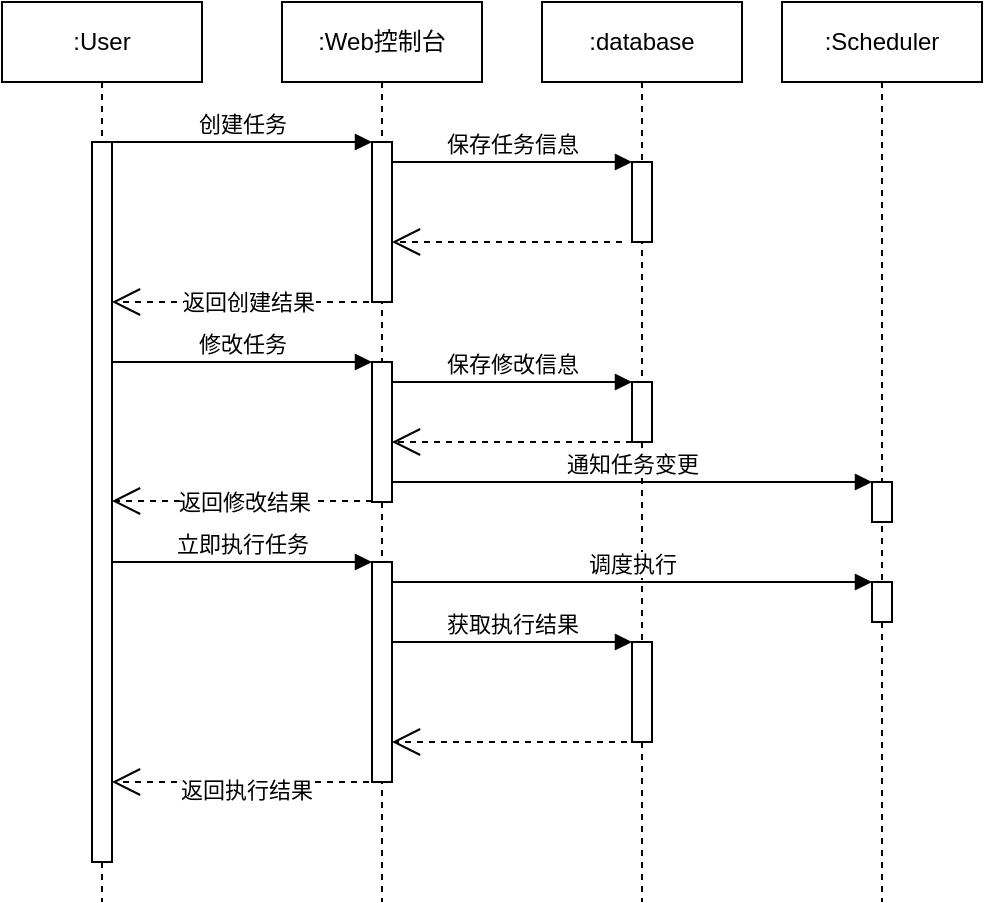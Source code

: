 <mxfile version="24.7.6" pages="5">
  <diagram name="Page-1" id="0783ab3e-0a74-02c8-0abd-f7b4e66b4bec">
    <mxGraphModel dx="1234" dy="615" grid="1" gridSize="10" guides="1" tooltips="1" connect="1" arrows="1" fold="1" page="1" pageScale="1" pageWidth="850" pageHeight="1100" background="none" math="0" shadow="0">
      <root>
        <mxCell id="0" />
        <mxCell id="1" parent="0" />
        <mxCell id="mKgyHcUlLRq5MaRAumDW-1" value=":User" style="shape=umlLifeline;perimeter=lifelinePerimeter;whiteSpace=wrap;html=1;container=1;dropTarget=0;collapsible=0;recursiveResize=0;outlineConnect=0;portConstraint=eastwest;newEdgeStyle={&quot;curved&quot;:0,&quot;rounded&quot;:0};" vertex="1" parent="1">
          <mxGeometry x="220" y="20" width="100" height="450" as="geometry" />
        </mxCell>
        <mxCell id="mKgyHcUlLRq5MaRAumDW-5" value="" style="html=1;points=[[0,0,0,0,5],[0,1,0,0,-5],[1,0,0,0,5],[1,1,0,0,-5]];perimeter=orthogonalPerimeter;outlineConnect=0;targetShapes=umlLifeline;portConstraint=eastwest;newEdgeStyle={&quot;curved&quot;:0,&quot;rounded&quot;:0};" vertex="1" parent="mKgyHcUlLRq5MaRAumDW-1">
          <mxGeometry x="45" y="70" width="10" height="360" as="geometry" />
        </mxCell>
        <mxCell id="mKgyHcUlLRq5MaRAumDW-2" value=":Web控制台" style="shape=umlLifeline;perimeter=lifelinePerimeter;whiteSpace=wrap;html=1;container=1;dropTarget=0;collapsible=0;recursiveResize=0;outlineConnect=0;portConstraint=eastwest;newEdgeStyle={&quot;curved&quot;:0,&quot;rounded&quot;:0};" vertex="1" parent="1">
          <mxGeometry x="360" y="20" width="100" height="450" as="geometry" />
        </mxCell>
        <mxCell id="mKgyHcUlLRq5MaRAumDW-6" value="" style="html=1;points=[[0,0,0,0,5],[0,1,0,0,-5],[1,0,0,0,5],[1,1,0,0,-5]];perimeter=orthogonalPerimeter;outlineConnect=0;targetShapes=umlLifeline;portConstraint=eastwest;newEdgeStyle={&quot;curved&quot;:0,&quot;rounded&quot;:0};" vertex="1" parent="mKgyHcUlLRq5MaRAumDW-2">
          <mxGeometry x="45" y="70" width="10" height="80" as="geometry" />
        </mxCell>
        <mxCell id="mKgyHcUlLRq5MaRAumDW-15" value="" style="html=1;points=[[0,0,0,0,5],[0,1,0,0,-5],[1,0,0,0,5],[1,1,0,0,-5]];perimeter=orthogonalPerimeter;outlineConnect=0;targetShapes=umlLifeline;portConstraint=eastwest;newEdgeStyle={&quot;curved&quot;:0,&quot;rounded&quot;:0};" vertex="1" parent="mKgyHcUlLRq5MaRAumDW-2">
          <mxGeometry x="45" y="280" width="10" height="110" as="geometry" />
        </mxCell>
        <mxCell id="XlX4bitMxS3o4QmPGMgn-13" value="" style="html=1;points=[[0,0,0,0,5],[0,1,0,0,-5],[1,0,0,0,5],[1,1,0,0,-5]];perimeter=orthogonalPerimeter;outlineConnect=0;targetShapes=umlLifeline;portConstraint=eastwest;newEdgeStyle={&quot;curved&quot;:0,&quot;rounded&quot;:0};" vertex="1" parent="mKgyHcUlLRq5MaRAumDW-2">
          <mxGeometry x="45" y="180" width="10" height="70" as="geometry" />
        </mxCell>
        <mxCell id="mKgyHcUlLRq5MaRAumDW-3" value=":database" style="shape=umlLifeline;perimeter=lifelinePerimeter;whiteSpace=wrap;html=1;container=1;dropTarget=0;collapsible=0;recursiveResize=0;outlineConnect=0;portConstraint=eastwest;newEdgeStyle={&quot;curved&quot;:0,&quot;rounded&quot;:0};" vertex="1" parent="1">
          <mxGeometry x="490" y="20" width="100" height="450" as="geometry" />
        </mxCell>
        <mxCell id="mKgyHcUlLRq5MaRAumDW-8" value="" style="html=1;points=[[0,0,0,0,5],[0,1,0,0,-5],[1,0,0,0,5],[1,1,0,0,-5]];perimeter=orthogonalPerimeter;outlineConnect=0;targetShapes=umlLifeline;portConstraint=eastwest;newEdgeStyle={&quot;curved&quot;:0,&quot;rounded&quot;:0};" vertex="1" parent="mKgyHcUlLRq5MaRAumDW-3">
          <mxGeometry x="45" y="80" width="10" height="40" as="geometry" />
        </mxCell>
        <mxCell id="mKgyHcUlLRq5MaRAumDW-20" value="" style="html=1;points=[[0,0,0,0,5],[0,1,0,0,-5],[1,0,0,0,5],[1,1,0,0,-5]];perimeter=orthogonalPerimeter;outlineConnect=0;targetShapes=umlLifeline;portConstraint=eastwest;newEdgeStyle={&quot;curved&quot;:0,&quot;rounded&quot;:0};" vertex="1" parent="mKgyHcUlLRq5MaRAumDW-3">
          <mxGeometry x="45" y="320" width="10" height="50" as="geometry" />
        </mxCell>
        <mxCell id="XlX4bitMxS3o4QmPGMgn-15" value="" style="html=1;points=[[0,0,0,0,5],[0,1,0,0,-5],[1,0,0,0,5],[1,1,0,0,-5]];perimeter=orthogonalPerimeter;outlineConnect=0;targetShapes=umlLifeline;portConstraint=eastwest;newEdgeStyle={&quot;curved&quot;:0,&quot;rounded&quot;:0};" vertex="1" parent="mKgyHcUlLRq5MaRAumDW-3">
          <mxGeometry x="45" y="190" width="10" height="30" as="geometry" />
        </mxCell>
        <mxCell id="mKgyHcUlLRq5MaRAumDW-4" value=":Scheduler" style="shape=umlLifeline;perimeter=lifelinePerimeter;whiteSpace=wrap;html=1;container=1;dropTarget=0;collapsible=0;recursiveResize=0;outlineConnect=0;portConstraint=eastwest;newEdgeStyle={&quot;curved&quot;:0,&quot;rounded&quot;:0};" vertex="1" parent="1">
          <mxGeometry x="610" y="20" width="100" height="450" as="geometry" />
        </mxCell>
        <mxCell id="mKgyHcUlLRq5MaRAumDW-17" value="" style="html=1;points=[[0,0,0,0,5],[0,1,0,0,-5],[1,0,0,0,5],[1,1,0,0,-5]];perimeter=orthogonalPerimeter;outlineConnect=0;targetShapes=umlLifeline;portConstraint=eastwest;newEdgeStyle={&quot;curved&quot;:0,&quot;rounded&quot;:0};" vertex="1" parent="mKgyHcUlLRq5MaRAumDW-4">
          <mxGeometry x="45" y="290" width="10" height="20" as="geometry" />
        </mxCell>
        <mxCell id="XlX4bitMxS3o4QmPGMgn-18" value="" style="html=1;points=[[0,0,0,0,5],[0,1,0,0,-5],[1,0,0,0,5],[1,1,0,0,-5]];perimeter=orthogonalPerimeter;outlineConnect=0;targetShapes=umlLifeline;portConstraint=eastwest;newEdgeStyle={&quot;curved&quot;:0,&quot;rounded&quot;:0};" vertex="1" parent="mKgyHcUlLRq5MaRAumDW-4">
          <mxGeometry x="45" y="240" width="10" height="20" as="geometry" />
        </mxCell>
        <mxCell id="mKgyHcUlLRq5MaRAumDW-7" value="创建任务" style="html=1;verticalAlign=bottom;endArrow=block;curved=0;rounded=0;entryX=0;entryY=0;entryDx=0;entryDy=5;entryPerimeter=0;" edge="1" parent="1">
          <mxGeometry width="80" relative="1" as="geometry">
            <mxPoint x="275" y="90" as="sourcePoint" />
            <mxPoint x="405" y="90" as="targetPoint" />
          </mxGeometry>
        </mxCell>
        <mxCell id="mKgyHcUlLRq5MaRAumDW-9" value="保存任务信息" style="html=1;verticalAlign=bottom;endArrow=block;curved=0;rounded=0;" edge="1" parent="1" target="mKgyHcUlLRq5MaRAumDW-8">
          <mxGeometry width="80" relative="1" as="geometry">
            <mxPoint x="415" y="100" as="sourcePoint" />
            <mxPoint x="540" y="100" as="targetPoint" />
            <mxPoint as="offset" />
          </mxGeometry>
        </mxCell>
        <mxCell id="mKgyHcUlLRq5MaRAumDW-10" value="返回创建结果" style="endArrow=open;endSize=12;dashed=1;html=1;rounded=0;" edge="1" parent="1">
          <mxGeometry x="-0.004" width="160" relative="1" as="geometry">
            <mxPoint x="409.5" y="170" as="sourcePoint" />
            <mxPoint x="275" y="170" as="targetPoint" />
            <mxPoint as="offset" />
          </mxGeometry>
        </mxCell>
        <mxCell id="mKgyHcUlLRq5MaRAumDW-14" value="" style="endArrow=open;endSize=12;dashed=1;html=1;rounded=0;" edge="1" parent="1" target="mKgyHcUlLRq5MaRAumDW-6">
          <mxGeometry width="160" relative="1" as="geometry">
            <mxPoint x="530" y="140" as="sourcePoint" />
            <mxPoint x="420" y="140" as="targetPoint" />
          </mxGeometry>
        </mxCell>
        <mxCell id="mKgyHcUlLRq5MaRAumDW-16" value="立即执行任务" style="html=1;verticalAlign=bottom;endArrow=block;curved=0;rounded=0;" edge="1" parent="1">
          <mxGeometry width="80" relative="1" as="geometry">
            <mxPoint x="275" y="300" as="sourcePoint" />
            <mxPoint x="405" y="300" as="targetPoint" />
            <mxPoint as="offset" />
          </mxGeometry>
        </mxCell>
        <mxCell id="mKgyHcUlLRq5MaRAumDW-18" value="调度执行" style="html=1;verticalAlign=bottom;endArrow=block;curved=0;rounded=0;" edge="1" parent="1">
          <mxGeometry width="80" relative="1" as="geometry">
            <mxPoint x="415" y="310" as="sourcePoint" />
            <mxPoint x="655" y="310" as="targetPoint" />
          </mxGeometry>
        </mxCell>
        <mxCell id="mKgyHcUlLRq5MaRAumDW-19" value="" style="endArrow=open;endSize=12;dashed=1;html=1;rounded=0;" edge="1" parent="1" target="mKgyHcUlLRq5MaRAumDW-15">
          <mxGeometry width="160" relative="1" as="geometry">
            <mxPoint x="544.5" y="390" as="sourcePoint" />
            <mxPoint x="430" y="390" as="targetPoint" />
          </mxGeometry>
        </mxCell>
        <mxCell id="mKgyHcUlLRq5MaRAumDW-21" value="获取执行结果" style="html=1;verticalAlign=bottom;endArrow=block;curved=0;rounded=0;" edge="1" parent="1">
          <mxGeometry width="80" relative="1" as="geometry">
            <mxPoint x="415" y="340" as="sourcePoint" />
            <mxPoint x="535" y="340" as="targetPoint" />
          </mxGeometry>
        </mxCell>
        <mxCell id="mKgyHcUlLRq5MaRAumDW-22" value="" style="endArrow=open;endSize=12;dashed=1;html=1;rounded=0;" edge="1" parent="1">
          <mxGeometry width="160" relative="1" as="geometry">
            <mxPoint x="409.5" y="410" as="sourcePoint" />
            <mxPoint x="275" y="410" as="targetPoint" />
          </mxGeometry>
        </mxCell>
        <mxCell id="mKgyHcUlLRq5MaRAumDW-23" value="返回执行结果" style="edgeLabel;html=1;align=center;verticalAlign=middle;resizable=0;points=[];" vertex="1" connectable="0" parent="mKgyHcUlLRq5MaRAumDW-22">
          <mxGeometry x="0.007" y="4" relative="1" as="geometry">
            <mxPoint as="offset" />
          </mxGeometry>
        </mxCell>
        <mxCell id="XlX4bitMxS3o4QmPGMgn-14" value="修改任务" style="html=1;verticalAlign=bottom;endArrow=block;curved=0;rounded=0;" edge="1" parent="1">
          <mxGeometry width="80" relative="1" as="geometry">
            <mxPoint x="275" y="200" as="sourcePoint" />
            <mxPoint x="405" y="200" as="targetPoint" />
          </mxGeometry>
        </mxCell>
        <mxCell id="XlX4bitMxS3o4QmPGMgn-16" value="保存修改信息" style="html=1;verticalAlign=bottom;endArrow=block;curved=0;rounded=0;" edge="1" parent="1">
          <mxGeometry width="80" relative="1" as="geometry">
            <mxPoint x="415" y="210" as="sourcePoint" />
            <mxPoint x="535" y="210" as="targetPoint" />
          </mxGeometry>
        </mxCell>
        <mxCell id="XlX4bitMxS3o4QmPGMgn-17" value="" style="endArrow=open;endSize=12;dashed=1;html=1;rounded=0;" edge="1" parent="1">
          <mxGeometry width="160" relative="1" as="geometry">
            <mxPoint x="535" y="240" as="sourcePoint" />
            <mxPoint x="415" y="240" as="targetPoint" />
          </mxGeometry>
        </mxCell>
        <mxCell id="XlX4bitMxS3o4QmPGMgn-19" value="通知任务变更" style="html=1;verticalAlign=bottom;endArrow=block;curved=0;rounded=0;" edge="1" parent="1" source="XlX4bitMxS3o4QmPGMgn-13" target="XlX4bitMxS3o4QmPGMgn-18">
          <mxGeometry width="80" relative="1" as="geometry">
            <mxPoint x="570" y="260" as="sourcePoint" />
            <mxPoint x="650" y="260" as="targetPoint" />
          </mxGeometry>
        </mxCell>
        <mxCell id="XlX4bitMxS3o4QmPGMgn-20" value="返回修改结果" style="endArrow=open;endSize=12;dashed=1;html=1;rounded=0;" edge="1" parent="1">
          <mxGeometry x="-0.004" width="160" relative="1" as="geometry">
            <mxPoint x="405" y="269.5" as="sourcePoint" />
            <mxPoint x="275" y="269.5" as="targetPoint" />
            <mxPoint as="offset" />
          </mxGeometry>
        </mxCell>
      </root>
    </mxGraphModel>
  </diagram>
  <diagram id="861cap6MOT5sco66p-jn" name="第 2 页">
    <mxGraphModel dx="388" dy="508" grid="1" gridSize="10" guides="1" tooltips="1" connect="1" arrows="1" fold="1" page="1" pageScale="1" pageWidth="827" pageHeight="1169" math="0" shadow="0">
      <root>
        <mxCell id="0" />
        <mxCell id="1" parent="0" />
        <mxCell id="2XLCShjKRxZ3LYoeDsnX-1" value="Sheduler" style="shape=umlLifeline;perimeter=lifelinePerimeter;whiteSpace=wrap;html=1;container=1;dropTarget=0;collapsible=0;recursiveResize=0;outlineConnect=0;portConstraint=eastwest;newEdgeStyle={&quot;edgeStyle&quot;:&quot;elbowEdgeStyle&quot;,&quot;elbow&quot;:&quot;vertical&quot;,&quot;curved&quot;:0,&quot;rounded&quot;:0};" parent="1" vertex="1">
          <mxGeometry x="140" y="190" width="100" height="420" as="geometry" />
        </mxCell>
        <mxCell id="2XLCShjKRxZ3LYoeDsnX-4" value="" style="html=1;points=[[0,0,0,0,5],[0,1,0,0,-5],[1,0,0,0,5],[1,1,0,0,-5]];perimeter=orthogonalPerimeter;outlineConnect=0;targetShapes=umlLifeline;portConstraint=eastwest;newEdgeStyle={&quot;curved&quot;:0,&quot;rounded&quot;:0};" parent="2XLCShjKRxZ3LYoeDsnX-1" vertex="1">
          <mxGeometry x="45" y="60" width="10" height="330" as="geometry" />
        </mxCell>
        <mxCell id="2XLCShjKRxZ3LYoeDsnX-15" value="" style="endArrow=classic;html=1;rounded=0;" parent="2XLCShjKRxZ3LYoeDsnX-1" source="2XLCShjKRxZ3LYoeDsnX-4" target="2XLCShjKRxZ3LYoeDsnX-4" edge="1">
          <mxGeometry width="50" height="50" relative="1" as="geometry">
            <mxPoint x="60" y="140" as="sourcePoint" />
            <mxPoint x="120" y="170" as="targetPoint" />
            <Array as="points">
              <mxPoint x="70" y="150" />
              <mxPoint x="80" y="150" />
              <mxPoint x="80" y="160" />
              <mxPoint x="80" y="170" />
              <mxPoint x="80" y="180" />
              <mxPoint x="80" y="200" />
              <mxPoint x="70" y="200" />
            </Array>
          </mxGeometry>
        </mxCell>
        <mxCell id="2XLCShjKRxZ3LYoeDsnX-16" value="任务&lt;br&gt;推入时间轮" style="edgeLabel;html=1;align=center;verticalAlign=middle;resizable=0;points=[];" parent="2XLCShjKRxZ3LYoeDsnX-15" vertex="1" connectable="0">
          <mxGeometry x="-0.03" y="1" relative="1" as="geometry">
            <mxPoint x="9" as="offset" />
          </mxGeometry>
        </mxCell>
        <mxCell id="2XLCShjKRxZ3LYoeDsnX-2" value="数据库" style="shape=umlLifeline;perimeter=lifelinePerimeter;whiteSpace=wrap;html=1;container=1;dropTarget=0;collapsible=0;recursiveResize=0;outlineConnect=0;portConstraint=eastwest;newEdgeStyle={&quot;edgeStyle&quot;:&quot;elbowEdgeStyle&quot;,&quot;elbow&quot;:&quot;vertical&quot;,&quot;curved&quot;:0,&quot;rounded&quot;:0};" parent="1" vertex="1">
          <mxGeometry x="310" y="190" width="100" height="420" as="geometry" />
        </mxCell>
        <mxCell id="2XLCShjKRxZ3LYoeDsnX-5" value="" style="html=1;points=[[0,0,0,0,5],[0,1,0,0,-5],[1,0,0,0,5],[1,1,0,0,-5]];perimeter=orthogonalPerimeter;outlineConnect=0;targetShapes=umlLifeline;portConstraint=eastwest;newEdgeStyle={&quot;curved&quot;:0,&quot;rounded&quot;:0};" parent="2XLCShjKRxZ3LYoeDsnX-2" vertex="1">
          <mxGeometry x="45" y="60" width="10" height="40" as="geometry" />
        </mxCell>
        <mxCell id="2XLCShjKRxZ3LYoeDsnX-10" value="" style="html=1;points=[[0,0,0,0,5],[0,1,0,0,-5],[1,0,0,0,5],[1,1,0,0,-5]];perimeter=orthogonalPerimeter;outlineConnect=0;targetShapes=umlLifeline;portConstraint=eastwest;newEdgeStyle={&quot;curved&quot;:0,&quot;rounded&quot;:0};" parent="2XLCShjKRxZ3LYoeDsnX-2" vertex="1">
          <mxGeometry x="45" y="130" width="10" height="20" as="geometry" />
        </mxCell>
        <mxCell id="2XLCShjKRxZ3LYoeDsnX-21" value="" style="html=1;points=[[0,0,0,0,5],[0,1,0,0,-5],[1,0,0,0,5],[1,1,0,0,-5]];perimeter=orthogonalPerimeter;outlineConnect=0;targetShapes=umlLifeline;portConstraint=eastwest;newEdgeStyle={&quot;curved&quot;:0,&quot;rounded&quot;:0};" parent="2XLCShjKRxZ3LYoeDsnX-2" vertex="1">
          <mxGeometry x="45" y="280" width="10" height="20" as="geometry" />
        </mxCell>
        <mxCell id="2XLCShjKRxZ3LYoeDsnX-3" value="Worker" style="shape=umlLifeline;perimeter=lifelinePerimeter;whiteSpace=wrap;html=1;container=1;dropTarget=0;collapsible=0;recursiveResize=0;outlineConnect=0;portConstraint=eastwest;newEdgeStyle={&quot;edgeStyle&quot;:&quot;elbowEdgeStyle&quot;,&quot;elbow&quot;:&quot;vertical&quot;,&quot;curved&quot;:0,&quot;rounded&quot;:0};" parent="1" vertex="1">
          <mxGeometry x="450" y="190" width="100" height="420" as="geometry" />
        </mxCell>
        <mxCell id="2XLCShjKRxZ3LYoeDsnX-17" value="" style="html=1;points=[[0,0,0,0,5],[0,1,0,0,-5],[1,0,0,0,5],[1,1,0,0,-5]];perimeter=orthogonalPerimeter;outlineConnect=0;targetShapes=umlLifeline;portConstraint=eastwest;newEdgeStyle={&quot;curved&quot;:0,&quot;rounded&quot;:0};" parent="2XLCShjKRxZ3LYoeDsnX-3" vertex="1">
          <mxGeometry x="45" y="210" width="10" height="50" as="geometry" />
        </mxCell>
        <mxCell id="2XLCShjKRxZ3LYoeDsnX-6" value="" style="endArrow=open;endFill=1;endSize=12;html=1;rounded=0;" parent="1" target="2XLCShjKRxZ3LYoeDsnX-5" edge="1">
          <mxGeometry width="160" relative="1" as="geometry">
            <mxPoint x="190" y="250" as="sourcePoint" />
            <mxPoint x="320" y="250" as="targetPoint" />
          </mxGeometry>
        </mxCell>
        <mxCell id="2XLCShjKRxZ3LYoeDsnX-7" value="查询近期需要执行&lt;br&gt;任务" style="edgeLabel;html=1;align=center;verticalAlign=middle;resizable=0;points=[];" parent="2XLCShjKRxZ3LYoeDsnX-6" vertex="1" connectable="0">
          <mxGeometry x="-0.007" y="-3" relative="1" as="geometry">
            <mxPoint as="offset" />
          </mxGeometry>
        </mxCell>
        <mxCell id="2XLCShjKRxZ3LYoeDsnX-9" value="根据分配的Slot返回&lt;br&gt;任务" style="endArrow=open;endSize=12;dashed=1;html=1;rounded=0;" parent="1" source="2XLCShjKRxZ3LYoeDsnX-5" target="2XLCShjKRxZ3LYoeDsnX-4" edge="1">
          <mxGeometry width="160" relative="1" as="geometry">
            <mxPoint x="350" y="290" as="sourcePoint" />
            <mxPoint x="200" y="290" as="targetPoint" />
            <Array as="points">
              <mxPoint x="240" y="290" />
            </Array>
          </mxGeometry>
        </mxCell>
        <mxCell id="2XLCShjKRxZ3LYoeDsnX-11" value="" style="endArrow=open;endFill=1;endSize=12;html=1;rounded=0;" parent="1" edge="1">
          <mxGeometry width="160" relative="1" as="geometry">
            <mxPoint x="195" y="320" as="sourcePoint" />
            <mxPoint x="355" y="320" as="targetPoint" />
          </mxGeometry>
        </mxCell>
        <mxCell id="2XLCShjKRxZ3LYoeDsnX-12" value="生成任务实例&lt;br&gt;写入数据库" style="edgeLabel;html=1;align=center;verticalAlign=middle;resizable=0;points=[];" parent="2XLCShjKRxZ3LYoeDsnX-11" vertex="1" connectable="0">
          <mxGeometry x="-0.007" y="-3" relative="1" as="geometry">
            <mxPoint as="offset" />
          </mxGeometry>
        </mxCell>
        <mxCell id="2XLCShjKRxZ3LYoeDsnX-18" value="" style="endArrow=classic;html=1;rounded=0;" parent="1" source="2XLCShjKRxZ3LYoeDsnX-4" edge="1">
          <mxGeometry width="50" height="50" relative="1" as="geometry">
            <mxPoint x="197.75" y="400" as="sourcePoint" />
            <mxPoint x="495" y="400" as="targetPoint" />
            <Array as="points">
              <mxPoint x="322.75" y="400" />
            </Array>
          </mxGeometry>
        </mxCell>
        <mxCell id="2XLCShjKRxZ3LYoeDsnX-19" value="根据负载均衡策略&lt;br&gt;选择Worker节点执行" style="edgeLabel;html=1;align=center;verticalAlign=middle;resizable=0;points=[];" parent="2XLCShjKRxZ3LYoeDsnX-18" vertex="1" connectable="0">
          <mxGeometry x="-0.045" y="-1" relative="1" as="geometry">
            <mxPoint as="offset" />
          </mxGeometry>
        </mxCell>
        <mxCell id="2XLCShjKRxZ3LYoeDsnX-20" value="返回任务执行情况" style="endArrow=open;endSize=12;dashed=1;html=1;rounded=0;" parent="1" source="2XLCShjKRxZ3LYoeDsnX-17" target="2XLCShjKRxZ3LYoeDsnX-4" edge="1">
          <mxGeometry width="160" relative="1" as="geometry">
            <mxPoint x="490" y="450" as="sourcePoint" />
            <mxPoint x="200" y="450" as="targetPoint" />
            <Array as="points">
              <mxPoint x="235" y="450" />
            </Array>
          </mxGeometry>
        </mxCell>
        <mxCell id="2XLCShjKRxZ3LYoeDsnX-22" value="" style="endArrow=open;endFill=1;endSize=12;html=1;rounded=0;" parent="1" source="2XLCShjKRxZ3LYoeDsnX-4" target="2XLCShjKRxZ3LYoeDsnX-21" edge="1">
          <mxGeometry width="160" relative="1" as="geometry">
            <mxPoint x="200" y="470" as="sourcePoint" />
            <mxPoint x="350" y="470" as="targetPoint" />
          </mxGeometry>
        </mxCell>
        <mxCell id="2XLCShjKRxZ3LYoeDsnX-23" value="写入任务实例&lt;br&gt;执行日志" style="edgeLabel;html=1;align=center;verticalAlign=middle;resizable=0;points=[];" parent="2XLCShjKRxZ3LYoeDsnX-22" vertex="1" connectable="0">
          <mxGeometry x="-0.007" y="-3" relative="1" as="geometry">
            <mxPoint as="offset" />
          </mxGeometry>
        </mxCell>
        <mxCell id="kCsP4Bqx8Y0ZKy2_F3wo-1" value="User" style="shape=umlLifeline;perimeter=lifelinePerimeter;whiteSpace=wrap;html=1;container=1;dropTarget=0;collapsible=0;recursiveResize=0;outlineConnect=0;portConstraint=eastwest;newEdgeStyle={&quot;edgeStyle&quot;:&quot;elbowEdgeStyle&quot;,&quot;elbow&quot;:&quot;vertical&quot;,&quot;curved&quot;:0,&quot;rounded&quot;:0};" vertex="1" parent="1">
          <mxGeometry x="570" y="190" width="100" height="420" as="geometry" />
        </mxCell>
        <mxCell id="kCsP4Bqx8Y0ZKy2_F3wo-2" value="" style="html=1;points=[[0,0,0,0,5],[0,1,0,0,-5],[1,0,0,0,5],[1,1,0,0,-5]];perimeter=orthogonalPerimeter;outlineConnect=0;targetShapes=umlLifeline;portConstraint=eastwest;newEdgeStyle={&quot;curved&quot;:0,&quot;rounded&quot;:0};" vertex="1" parent="kCsP4Bqx8Y0ZKy2_F3wo-1">
          <mxGeometry x="45" y="330" width="10" height="20" as="geometry" />
        </mxCell>
        <mxCell id="kCsP4Bqx8Y0ZKy2_F3wo-10" value="" style="group" vertex="1" connectable="0" parent="1">
          <mxGeometry x="100" y="500" width="530" height="60" as="geometry" />
        </mxCell>
        <mxCell id="kCsP4Bqx8Y0ZKy2_F3wo-6" value="opt" style="shape=umlFrame;whiteSpace=wrap;html=1;pointerEvents=0;" vertex="1" parent="kCsP4Bqx8Y0ZKy2_F3wo-10">
          <mxGeometry width="530" height="60" as="geometry" />
        </mxCell>
        <mxCell id="kCsP4Bqx8Y0ZKy2_F3wo-9" value="[执行失败]" style="text;html=1;align=center;verticalAlign=middle;whiteSpace=wrap;rounded=0;" vertex="1" parent="kCsP4Bqx8Y0ZKy2_F3wo-10">
          <mxGeometry x="-20" y="25.714" width="117.778" height="25.714" as="geometry" />
        </mxCell>
        <mxCell id="kCsP4Bqx8Y0ZKy2_F3wo-4" value="" style="endArrow=classic;html=1;rounded=0;" edge="1" parent="kCsP4Bqx8Y0ZKy2_F3wo-10">
          <mxGeometry width="50" height="50" relative="1" as="geometry">
            <mxPoint x="95" y="20" as="sourcePoint" />
            <mxPoint x="515" y="20" as="targetPoint" />
            <Array as="points">
              <mxPoint x="232.75" y="20" />
            </Array>
          </mxGeometry>
        </mxCell>
        <mxCell id="kCsP4Bqx8Y0ZKy2_F3wo-5" value="发送告警" style="edgeLabel;html=1;align=center;verticalAlign=middle;resizable=0;points=[];" vertex="1" connectable="0" parent="kCsP4Bqx8Y0ZKy2_F3wo-4">
          <mxGeometry x="-0.045" y="-1" relative="1" as="geometry">
            <mxPoint as="offset" />
          </mxGeometry>
        </mxCell>
      </root>
    </mxGraphModel>
  </diagram>
  <diagram id="hpaRS4v0fzeA8_wIFh0F" name="第 3 页">
    <mxGraphModel dx="1431" dy="683" grid="1" gridSize="10" guides="1" tooltips="1" connect="1" arrows="1" fold="1" page="1" pageScale="1" pageWidth="827" pageHeight="1169" math="0" shadow="0">
      <root>
        <mxCell id="0" />
        <mxCell id="1" parent="0" />
        <mxCell id="o_M1LemYqEoifcltKENi-17" value="" style="edgeStyle=orthogonalEdgeStyle;rounded=0;orthogonalLoop=1;jettySize=auto;html=1;" parent="1" source="o_M1LemYqEoifcltKENi-1" target="o_M1LemYqEoifcltKENi-4" edge="1">
          <mxGeometry relative="1" as="geometry" />
        </mxCell>
        <mxCell id="o_M1LemYqEoifcltKENi-1" value="" style="ellipse;fillColor=strokeColor;html=1;" parent="1" vertex="1">
          <mxGeometry x="210" y="180" width="30" height="30" as="geometry" />
        </mxCell>
        <mxCell id="o_M1LemYqEoifcltKENi-48" value="" style="edgeStyle=orthogonalEdgeStyle;rounded=0;orthogonalLoop=1;jettySize=auto;html=1;" parent="1" source="o_M1LemYqEoifcltKENi-4" target="o_M1LemYqEoifcltKENi-6" edge="1">
          <mxGeometry relative="1" as="geometry" />
        </mxCell>
        <mxCell id="o_M1LemYqEoifcltKENi-4" value="Worker&lt;br&gt;启动" style="html=1;align=center;verticalAlign=top;rounded=1;absoluteArcSize=1;arcSize=10;dashed=0;whiteSpace=wrap;" parent="1" vertex="1">
          <mxGeometry x="270" y="175" width="105" height="40" as="geometry" />
        </mxCell>
        <mxCell id="o_M1LemYqEoifcltKENi-49" value="" style="edgeStyle=orthogonalEdgeStyle;rounded=0;orthogonalLoop=1;jettySize=auto;html=1;" parent="1" source="o_M1LemYqEoifcltKENi-6" edge="1">
          <mxGeometry relative="1" as="geometry">
            <mxPoint x="570" y="195" as="targetPoint" />
          </mxGeometry>
        </mxCell>
        <mxCell id="o_M1LemYqEoifcltKENi-6" value="获取Scheduler地址列表节点" style="html=1;align=center;verticalAlign=top;rounded=1;absoluteArcSize=1;arcSize=10;dashed=0;whiteSpace=wrap;" parent="1" vertex="1">
          <mxGeometry x="400" y="175" width="140" height="40" as="geometry" />
        </mxCell>
        <mxCell id="o_M1LemYqEoifcltKENi-51" value="" style="edgeStyle=orthogonalEdgeStyle;rounded=0;orthogonalLoop=1;jettySize=auto;html=1;" parent="1" source="o_M1LemYqEoifcltKENi-7" target="o_M1LemYqEoifcltKENi-26" edge="1">
          <mxGeometry relative="1" as="geometry" />
        </mxCell>
        <mxCell id="o_M1LemYqEoifcltKENi-7" value="收到Scheduler&lt;br&gt;回复" style="html=1;align=center;verticalAlign=top;rounded=1;absoluteArcSize=1;arcSize=10;dashed=0;whiteSpace=wrap;" parent="1" vertex="1">
          <mxGeometry x="750" y="175" width="100" height="40" as="geometry" />
        </mxCell>
        <mxCell id="o_M1LemYqEoifcltKENi-53" value="" style="edgeStyle=orthogonalEdgeStyle;rounded=0;orthogonalLoop=1;jettySize=auto;html=1;" parent="1" source="o_M1LemYqEoifcltKENi-11" target="o_M1LemYqEoifcltKENi-40" edge="1">
          <mxGeometry relative="1" as="geometry" />
        </mxCell>
        <mxCell id="o_M1LemYqEoifcltKENi-11" value="定时向Scheduler节点发送心跳" style="html=1;align=center;verticalAlign=top;rounded=1;absoluteArcSize=1;arcSize=10;dashed=0;whiteSpace=wrap;" parent="1" vertex="1">
          <mxGeometry x="960" y="175" width="140" height="40" as="geometry" />
        </mxCell>
        <mxCell id="o_M1LemYqEoifcltKENi-52" value="" style="edgeStyle=orthogonalEdgeStyle;rounded=0;orthogonalLoop=1;jettySize=auto;html=1;" parent="1" source="o_M1LemYqEoifcltKENi-26" target="o_M1LemYqEoifcltKENi-11" edge="1">
          <mxGeometry relative="1" as="geometry" />
        </mxCell>
        <mxCell id="o_M1LemYqEoifcltKENi-54" value="是" style="edgeLabel;html=1;align=center;verticalAlign=middle;resizable=0;points=[];" parent="o_M1LemYqEoifcltKENi-52" vertex="1" connectable="0">
          <mxGeometry x="-0.25" y="-1" relative="1" as="geometry">
            <mxPoint as="offset" />
          </mxGeometry>
        </mxCell>
        <mxCell id="o_M1LemYqEoifcltKENi-56" value="" style="edgeStyle=orthogonalEdgeStyle;rounded=0;orthogonalLoop=1;jettySize=auto;html=1;entryX=0.5;entryY=0;entryDx=0;entryDy=0;exitX=0;exitY=0.5;exitDx=0;exitDy=0;" parent="1" source="NWqPg8FJx0dHXi5zBHxI-16" target="NWqPg8FJx0dHXi5zBHxI-1" edge="1">
          <mxGeometry relative="1" as="geometry">
            <mxPoint x="630" y="160" as="targetPoint" />
            <Array as="points">
              <mxPoint x="635" y="120" />
            </Array>
            <mxPoint x="780" y="120" as="sourcePoint" />
          </mxGeometry>
        </mxCell>
        <mxCell id="o_M1LemYqEoifcltKENi-58" value="向其他节点继续轮询" style="edgeLabel;html=1;align=center;verticalAlign=middle;resizable=0;points=[];" parent="o_M1LemYqEoifcltKENi-56" vertex="1" connectable="0">
          <mxGeometry x="-0.002" relative="1" as="geometry">
            <mxPoint as="offset" />
          </mxGeometry>
        </mxCell>
        <mxCell id="NWqPg8FJx0dHXi5zBHxI-13" value="" style="edgeStyle=orthogonalEdgeStyle;rounded=0;orthogonalLoop=1;jettySize=auto;html=1;" edge="1" parent="1" source="o_M1LemYqEoifcltKENi-26" target="NWqPg8FJx0dHXi5zBHxI-3">
          <mxGeometry relative="1" as="geometry" />
        </mxCell>
        <mxCell id="NWqPg8FJx0dHXi5zBHxI-21" value="否" style="edgeLabel;html=1;align=center;verticalAlign=middle;resizable=0;points=[];" vertex="1" connectable="0" parent="NWqPg8FJx0dHXi5zBHxI-13">
          <mxGeometry x="-0.3" y="-2" relative="1" as="geometry">
            <mxPoint as="offset" />
          </mxGeometry>
        </mxCell>
        <mxCell id="o_M1LemYqEoifcltKENi-26" value="" style="rhombus;" parent="1" vertex="1">
          <mxGeometry x="890" y="180" width="30" height="30" as="geometry" />
        </mxCell>
        <mxCell id="o_M1LemYqEoifcltKENi-40" value="" style="ellipse;html=1;shape=endState;fillColor=strokeColor;" parent="1" vertex="1">
          <mxGeometry x="1150" y="180" width="30" height="30" as="geometry" />
        </mxCell>
        <mxCell id="NWqPg8FJx0dHXi5zBHxI-15" value="" style="edgeStyle=orthogonalEdgeStyle;rounded=0;orthogonalLoop=1;jettySize=auto;html=1;" edge="1" parent="1" source="NWqPg8FJx0dHXi5zBHxI-1" target="o_M1LemYqEoifcltKENi-7">
          <mxGeometry relative="1" as="geometry" />
        </mxCell>
        <mxCell id="NWqPg8FJx0dHXi5zBHxI-1" value="选择Scheduler地址列表中的节点发送请求" style="html=1;align=center;verticalAlign=top;rounded=1;absoluteArcSize=1;arcSize=10;dashed=0;whiteSpace=wrap;" vertex="1" parent="1">
          <mxGeometry x="570" y="175" width="130" height="40" as="geometry" />
        </mxCell>
        <mxCell id="NWqPg8FJx0dHXi5zBHxI-17" value="" style="edgeStyle=orthogonalEdgeStyle;rounded=0;orthogonalLoop=1;jettySize=auto;html=1;" edge="1" parent="1" source="NWqPg8FJx0dHXi5zBHxI-3" target="NWqPg8FJx0dHXi5zBHxI-16">
          <mxGeometry relative="1" as="geometry" />
        </mxCell>
        <mxCell id="NWqPg8FJx0dHXi5zBHxI-3" value="是否已经向所有节点请求" style="html=1;align=center;verticalAlign=top;rounded=1;absoluteArcSize=1;arcSize=10;dashed=0;whiteSpace=wrap;" vertex="1" parent="1">
          <mxGeometry x="855" y="100" width="100" height="40" as="geometry" />
        </mxCell>
        <mxCell id="NWqPg8FJx0dHXi5zBHxI-18" value="" style="edgeStyle=orthogonalEdgeStyle;rounded=0;orthogonalLoop=1;jettySize=auto;html=1;" edge="1" parent="1" source="NWqPg8FJx0dHXi5zBHxI-14" target="o_M1LemYqEoifcltKENi-40">
          <mxGeometry relative="1" as="geometry" />
        </mxCell>
        <mxCell id="NWqPg8FJx0dHXi5zBHxI-14" value="注册失败" style="html=1;align=center;verticalAlign=top;rounded=1;absoluteArcSize=1;arcSize=10;dashed=0;whiteSpace=wrap;" vertex="1" parent="1">
          <mxGeometry x="1020" y="100" width="100" height="40" as="geometry" />
        </mxCell>
        <mxCell id="NWqPg8FJx0dHXi5zBHxI-19" value="" style="edgeStyle=orthogonalEdgeStyle;rounded=0;orthogonalLoop=1;jettySize=auto;html=1;" edge="1" parent="1" source="NWqPg8FJx0dHXi5zBHxI-16" target="NWqPg8FJx0dHXi5zBHxI-14">
          <mxGeometry relative="1" as="geometry">
            <Array as="points">
              <mxPoint x="800" y="70" />
              <mxPoint x="1070" y="70" />
            </Array>
          </mxGeometry>
        </mxCell>
        <mxCell id="NWqPg8FJx0dHXi5zBHxI-20" value="是" style="edgeLabel;html=1;align=center;verticalAlign=middle;resizable=0;points=[];" vertex="1" connectable="0" parent="NWqPg8FJx0dHXi5zBHxI-19">
          <mxGeometry x="-0.003" y="2" relative="1" as="geometry">
            <mxPoint as="offset" />
          </mxGeometry>
        </mxCell>
        <mxCell id="NWqPg8FJx0dHXi5zBHxI-16" value="" style="rhombus;" vertex="1" parent="1">
          <mxGeometry x="785" y="105" width="30" height="30" as="geometry" />
        </mxCell>
      </root>
    </mxGraphModel>
  </diagram>
  <diagram id="CdD6j9BZuZVUaMJugdns" name="第 4 页">
    <mxGraphModel dx="1431" dy="683" grid="1" gridSize="10" guides="1" tooltips="1" connect="1" arrows="1" fold="1" page="1" pageScale="1" pageWidth="827" pageHeight="1169" math="0" shadow="0">
      <root>
        <mxCell id="0" />
        <mxCell id="1" parent="0" />
        <mxCell id="bmDrM3p5Xvc4IJoVwiAL-25" value="" style="edgeStyle=orthogonalEdgeStyle;rounded=0;orthogonalLoop=1;jettySize=auto;html=1;" edge="1" parent="1" source="bmDrM3p5Xvc4IJoVwiAL-1" target="bmDrM3p5Xvc4IJoVwiAL-2">
          <mxGeometry relative="1" as="geometry" />
        </mxCell>
        <mxCell id="bmDrM3p5Xvc4IJoVwiAL-1" value="" style="ellipse;fillColor=strokeColor;html=1;" vertex="1" parent="1">
          <mxGeometry x="222.5" y="70" width="30" height="30" as="geometry" />
        </mxCell>
        <mxCell id="bmDrM3p5Xvc4IJoVwiAL-26" value="" style="edgeStyle=orthogonalEdgeStyle;rounded=0;orthogonalLoop=1;jettySize=auto;html=1;" edge="1" parent="1" source="bmDrM3p5Xvc4IJoVwiAL-2" target="bmDrM3p5Xvc4IJoVwiAL-5">
          <mxGeometry relative="1" as="geometry" />
        </mxCell>
        <mxCell id="bmDrM3p5Xvc4IJoVwiAL-2" value="捕获到节点下线事件" style="html=1;align=center;verticalAlign=top;rounded=1;absoluteArcSize=1;arcSize=10;dashed=0;whiteSpace=wrap;" vertex="1" parent="1">
          <mxGeometry x="167.5" y="130" width="140" height="40" as="geometry" />
        </mxCell>
        <mxCell id="bmDrM3p5Xvc4IJoVwiAL-20" value="" style="edgeStyle=orthogonalEdgeStyle;rounded=0;orthogonalLoop=1;jettySize=auto;html=1;" edge="1" parent="1" source="bmDrM3p5Xvc4IJoVwiAL-3" target="bmDrM3p5Xvc4IJoVwiAL-4">
          <mxGeometry relative="1" as="geometry" />
        </mxCell>
        <mxCell id="bmDrM3p5Xvc4IJoVwiAL-3" value="更新内存中集群节点信息" style="html=1;align=center;verticalAlign=top;rounded=1;absoluteArcSize=1;arcSize=10;dashed=0;whiteSpace=wrap;" vertex="1" parent="1">
          <mxGeometry x="165" y="350" width="145" height="40" as="geometry" />
        </mxCell>
        <mxCell id="bmDrM3p5Xvc4IJoVwiAL-21" value="" style="edgeStyle=orthogonalEdgeStyle;rounded=0;orthogonalLoop=1;jettySize=auto;html=1;" edge="1" parent="1" source="bmDrM3p5Xvc4IJoVwiAL-4" target="bmDrM3p5Xvc4IJoVwiAL-16">
          <mxGeometry relative="1" as="geometry" />
        </mxCell>
        <mxCell id="bmDrM3p5Xvc4IJoVwiAL-4" value="更新内存中Slot信息" style="html=1;align=center;verticalAlign=top;rounded=1;absoluteArcSize=1;arcSize=10;dashed=0;whiteSpace=wrap;" vertex="1" parent="1">
          <mxGeometry x="167.5" y="410" width="140" height="40" as="geometry" />
        </mxCell>
        <mxCell id="bmDrM3p5Xvc4IJoVwiAL-8" value="" style="edgeStyle=orthogonalEdgeStyle;rounded=0;orthogonalLoop=1;jettySize=auto;html=1;" edge="1" parent="1" source="bmDrM3p5Xvc4IJoVwiAL-5" target="bmDrM3p5Xvc4IJoVwiAL-6">
          <mxGeometry relative="1" as="geometry" />
        </mxCell>
        <mxCell id="bmDrM3p5Xvc4IJoVwiAL-27" value="" style="edgeStyle=orthogonalEdgeStyle;rounded=0;orthogonalLoop=1;jettySize=auto;html=1;" edge="1" parent="1" source="bmDrM3p5Xvc4IJoVwiAL-5" target="bmDrM3p5Xvc4IJoVwiAL-6">
          <mxGeometry relative="1" as="geometry" />
        </mxCell>
        <mxCell id="bmDrM3p5Xvc4IJoVwiAL-5" value="获取当前节点的活跃状态、集群版本号，判断是否处理该事件" style="html=1;align=center;verticalAlign=top;rounded=1;absoluteArcSize=1;arcSize=10;dashed=0;whiteSpace=wrap;" vertex="1" parent="1">
          <mxGeometry x="165" y="200" width="145" height="50" as="geometry" />
        </mxCell>
        <mxCell id="bmDrM3p5Xvc4IJoVwiAL-10" value="" style="edgeStyle=orthogonalEdgeStyle;rounded=0;orthogonalLoop=1;jettySize=auto;html=1;" edge="1" parent="1" source="bmDrM3p5Xvc4IJoVwiAL-6" target="bmDrM3p5Xvc4IJoVwiAL-7">
          <mxGeometry relative="1" as="geometry" />
        </mxCell>
        <mxCell id="bmDrM3p5Xvc4IJoVwiAL-11" value="不处理" style="edgeLabel;html=1;align=center;verticalAlign=middle;resizable=0;points=[];" vertex="1" connectable="0" parent="bmDrM3p5Xvc4IJoVwiAL-10">
          <mxGeometry x="-0.213" y="-2" relative="1" as="geometry">
            <mxPoint as="offset" />
          </mxGeometry>
        </mxCell>
        <mxCell id="bmDrM3p5Xvc4IJoVwiAL-12" value="" style="edgeStyle=orthogonalEdgeStyle;rounded=0;orthogonalLoop=1;jettySize=auto;html=1;" edge="1" parent="1" source="bmDrM3p5Xvc4IJoVwiAL-6" target="bmDrM3p5Xvc4IJoVwiAL-3">
          <mxGeometry relative="1" as="geometry" />
        </mxCell>
        <mxCell id="bmDrM3p5Xvc4IJoVwiAL-13" value="处理" style="edgeLabel;html=1;align=center;verticalAlign=middle;resizable=0;points=[];" vertex="1" connectable="0" parent="bmDrM3p5Xvc4IJoVwiAL-12">
          <mxGeometry x="-0.25" y="-2" relative="1" as="geometry">
            <mxPoint as="offset" />
          </mxGeometry>
        </mxCell>
        <mxCell id="bmDrM3p5Xvc4IJoVwiAL-6" value="" style="rhombus;" vertex="1" parent="1">
          <mxGeometry x="222.5" y="280" width="30" height="30" as="geometry" />
        </mxCell>
        <mxCell id="bmDrM3p5Xvc4IJoVwiAL-15" value="" style="edgeStyle=orthogonalEdgeStyle;rounded=0;orthogonalLoop=1;jettySize=auto;html=1;" edge="1" parent="1" source="bmDrM3p5Xvc4IJoVwiAL-7" target="bmDrM3p5Xvc4IJoVwiAL-14">
          <mxGeometry relative="1" as="geometry" />
        </mxCell>
        <mxCell id="bmDrM3p5Xvc4IJoVwiAL-7" value="忽略该事件" style="html=1;align=center;verticalAlign=top;rounded=1;absoluteArcSize=1;arcSize=10;dashed=0;whiteSpace=wrap;" vertex="1" parent="1">
          <mxGeometry x="330" y="275" width="140" height="40" as="geometry" />
        </mxCell>
        <mxCell id="bmDrM3p5Xvc4IJoVwiAL-14" value="" style="ellipse;html=1;shape=endState;fillColor=strokeColor;" vertex="1" parent="1">
          <mxGeometry x="500" y="280" width="30" height="30" as="geometry" />
        </mxCell>
        <mxCell id="bmDrM3p5Xvc4IJoVwiAL-22" value="" style="edgeStyle=orthogonalEdgeStyle;rounded=0;orthogonalLoop=1;jettySize=auto;html=1;" edge="1" parent="1" source="bmDrM3p5Xvc4IJoVwiAL-16" target="bmDrM3p5Xvc4IJoVwiAL-17">
          <mxGeometry relative="1" as="geometry" />
        </mxCell>
        <mxCell id="bmDrM3p5Xvc4IJoVwiAL-16" value="更新系统信息" style="html=1;align=center;verticalAlign=top;rounded=1;absoluteArcSize=1;arcSize=10;dashed=0;whiteSpace=wrap;" vertex="1" parent="1">
          <mxGeometry x="167.5" y="470" width="140" height="40" as="geometry" />
        </mxCell>
        <mxCell id="bmDrM3p5Xvc4IJoVwiAL-23" value="" style="edgeStyle=orthogonalEdgeStyle;rounded=0;orthogonalLoop=1;jettySize=auto;html=1;" edge="1" parent="1" source="bmDrM3p5Xvc4IJoVwiAL-17" target="bmDrM3p5Xvc4IJoVwiAL-18">
          <mxGeometry relative="1" as="geometry" />
        </mxCell>
        <mxCell id="bmDrM3p5Xvc4IJoVwiAL-17" value="转发节点下线事件" style="html=1;align=center;verticalAlign=top;rounded=1;absoluteArcSize=1;arcSize=10;dashed=0;whiteSpace=wrap;" vertex="1" parent="1">
          <mxGeometry x="167.5" y="530" width="140" height="40" as="geometry" />
        </mxCell>
        <mxCell id="bmDrM3p5Xvc4IJoVwiAL-18" value="" style="ellipse;html=1;shape=endState;fillColor=strokeColor;" vertex="1" parent="1">
          <mxGeometry x="222.5" y="590" width="30" height="30" as="geometry" />
        </mxCell>
      </root>
    </mxGraphModel>
  </diagram>
  <diagram id="ZTUNvpwWnr99FZB3h0_2" name="第 5 页">
    <mxGraphModel dx="2033" dy="649" grid="1" gridSize="10" guides="1" tooltips="1" connect="1" arrows="1" fold="1" page="1" pageScale="1" pageWidth="827" pageHeight="1169" math="0" shadow="0">
      <root>
        <mxCell id="0" />
        <mxCell id="1" parent="0" />
        <mxCell id="rdNAZZPTmjT5-HZl1iVB-9" value="" style="edgeStyle=orthogonalEdgeStyle;rounded=0;orthogonalLoop=1;jettySize=auto;html=1;endArrow=none;endFill=0;" parent="1" source="P6R_FaIMyyUO1ws6MqQ8-1" target="rdNAZZPTmjT5-HZl1iVB-8" edge="1">
          <mxGeometry relative="1" as="geometry" />
        </mxCell>
        <mxCell id="rdNAZZPTmjT5-HZl1iVB-30" value="1" style="edgeLabel;html=1;align=center;verticalAlign=middle;resizable=0;points=[];" parent="rdNAZZPTmjT5-HZl1iVB-9" vertex="1" connectable="0">
          <mxGeometry x="-0.16" y="1" relative="1" as="geometry">
            <mxPoint as="offset" />
          </mxGeometry>
        </mxCell>
        <mxCell id="rdNAZZPTmjT5-HZl1iVB-15" value="" style="edgeStyle=orthogonalEdgeStyle;rounded=0;orthogonalLoop=1;jettySize=auto;html=1;endArrow=none;endFill=0;" parent="1" source="P6R_FaIMyyUO1ws6MqQ8-1" target="rdNAZZPTmjT5-HZl1iVB-14" edge="1">
          <mxGeometry relative="1" as="geometry" />
        </mxCell>
        <mxCell id="rdNAZZPTmjT5-HZl1iVB-28" value="1" style="edgeLabel;html=1;align=center;verticalAlign=middle;resizable=0;points=[];" parent="rdNAZZPTmjT5-HZl1iVB-15" vertex="1" connectable="0">
          <mxGeometry x="-0.025" y="-2" relative="1" as="geometry">
            <mxPoint as="offset" />
          </mxGeometry>
        </mxCell>
        <mxCell id="P6R_FaIMyyUO1ws6MqQ8-1" value="app" style="rounded=0;whiteSpace=wrap;html=1;" parent="1" vertex="1">
          <mxGeometry x="350" y="140" width="120" height="60" as="geometry" />
        </mxCell>
        <mxCell id="rdNAZZPTmjT5-HZl1iVB-5" value="" style="rounded=0;orthogonalLoop=1;jettySize=auto;html=1;endArrow=none;endFill=0;" parent="1" source="P6R_FaIMyyUO1ws6MqQ8-2" target="rdNAZZPTmjT5-HZl1iVB-4" edge="1">
          <mxGeometry relative="1" as="geometry" />
        </mxCell>
        <mxCell id="rdNAZZPTmjT5-HZl1iVB-26" value="1" style="edgeLabel;html=1;align=center;verticalAlign=middle;resizable=0;points=[];" parent="rdNAZZPTmjT5-HZl1iVB-5" vertex="1" connectable="0">
          <mxGeometry x="0.3" y="1" relative="1" as="geometry">
            <mxPoint as="offset" />
          </mxGeometry>
        </mxCell>
        <mxCell id="P6R_FaIMyyUO1ws6MqQ8-2" value="namespace" style="rounded=0;whiteSpace=wrap;html=1;" parent="1" vertex="1">
          <mxGeometry x="60" y="140" width="120" height="60" as="geometry" />
        </mxCell>
        <mxCell id="rdNAZZPTmjT5-HZl1iVB-12" value="" style="edgeStyle=orthogonalEdgeStyle;rounded=0;orthogonalLoop=1;jettySize=auto;html=1;endArrow=none;endFill=0;" parent="1" source="P6R_FaIMyyUO1ws6MqQ8-3" target="rdNAZZPTmjT5-HZl1iVB-11" edge="1">
          <mxGeometry relative="1" as="geometry">
            <Array as="points">
              <mxPoint x="330" y="370" />
              <mxPoint x="330" y="370" />
            </Array>
          </mxGeometry>
        </mxCell>
        <mxCell id="rdNAZZPTmjT5-HZl1iVB-33" value="N" style="edgeLabel;html=1;align=center;verticalAlign=middle;resizable=0;points=[];" parent="rdNAZZPTmjT5-HZl1iVB-12" vertex="1" connectable="0">
          <mxGeometry x="0.025" y="4" relative="1" as="geometry">
            <mxPoint x="1" y="-4" as="offset" />
          </mxGeometry>
        </mxCell>
        <mxCell id="rdNAZZPTmjT5-HZl1iVB-21" value="" style="edgeStyle=orthogonalEdgeStyle;rounded=0;orthogonalLoop=1;jettySize=auto;html=1;endArrow=none;endFill=0;" parent="1" source="P6R_FaIMyyUO1ws6MqQ8-3" target="rdNAZZPTmjT5-HZl1iVB-20" edge="1">
          <mxGeometry relative="1" as="geometry" />
        </mxCell>
        <mxCell id="rdNAZZPTmjT5-HZl1iVB-34" value="1" style="edgeLabel;html=1;align=center;verticalAlign=middle;resizable=0;points=[];" parent="rdNAZZPTmjT5-HZl1iVB-21" vertex="1" connectable="0">
          <mxGeometry x="0.44" y="3" relative="1" as="geometry">
            <mxPoint as="offset" />
          </mxGeometry>
        </mxCell>
        <mxCell id="P6R_FaIMyyUO1ws6MqQ8-3" value="Job" style="rounded=0;whiteSpace=wrap;html=1;" parent="1" vertex="1">
          <mxGeometry x="350" y="340" width="120" height="60" as="geometry" />
        </mxCell>
        <mxCell id="rdNAZZPTmjT5-HZl1iVB-24" value="" style="edgeStyle=orthogonalEdgeStyle;rounded=0;orthogonalLoop=1;jettySize=auto;html=1;endArrow=none;endFill=0;" parent="1" source="P6R_FaIMyyUO1ws6MqQ8-6" target="rdNAZZPTmjT5-HZl1iVB-23" edge="1">
          <mxGeometry relative="1" as="geometry" />
        </mxCell>
        <mxCell id="rdNAZZPTmjT5-HZl1iVB-36" value="1" style="edgeLabel;html=1;align=center;verticalAlign=middle;resizable=0;points=[];" parent="rdNAZZPTmjT5-HZl1iVB-24" vertex="1" connectable="0">
          <mxGeometry x="0.14" y="-3" relative="1" as="geometry">
            <mxPoint as="offset" />
          </mxGeometry>
        </mxCell>
        <mxCell id="P6R_FaIMyyUO1ws6MqQ8-6" value="Job_instance" style="rounded=0;whiteSpace=wrap;html=1;" parent="1" vertex="1">
          <mxGeometry x="350" y="510" width="120" height="60" as="geometry" />
        </mxCell>
        <mxCell id="rdNAZZPTmjT5-HZl1iVB-13" value="" style="edgeStyle=orthogonalEdgeStyle;rounded=0;orthogonalLoop=1;jettySize=auto;html=1;endArrow=none;endFill=0;" parent="1" source="P6R_FaIMyyUO1ws6MqQ8-7" target="rdNAZZPTmjT5-HZl1iVB-11" edge="1">
          <mxGeometry relative="1" as="geometry" />
        </mxCell>
        <mxCell id="rdNAZZPTmjT5-HZl1iVB-32" value="1" style="edgeLabel;html=1;align=center;verticalAlign=middle;resizable=0;points=[];" parent="rdNAZZPTmjT5-HZl1iVB-13" vertex="1" connectable="0">
          <mxGeometry x="0.075" y="1" relative="1" as="geometry">
            <mxPoint as="offset" />
          </mxGeometry>
        </mxCell>
        <mxCell id="rdNAZZPTmjT5-HZl1iVB-18" value="" style="edgeStyle=orthogonalEdgeStyle;rounded=0;orthogonalLoop=1;jettySize=auto;html=1;endArrow=none;endFill=0;" parent="1" source="P6R_FaIMyyUO1ws6MqQ8-7" target="rdNAZZPTmjT5-HZl1iVB-17" edge="1">
          <mxGeometry relative="1" as="geometry" />
        </mxCell>
        <mxCell id="rdNAZZPTmjT5-HZl1iVB-38" value="N" style="edgeLabel;html=1;align=center;verticalAlign=middle;resizable=0;points=[];" parent="rdNAZZPTmjT5-HZl1iVB-18" vertex="1" connectable="0">
          <mxGeometry x="0.52" y="1" relative="1" as="geometry">
            <mxPoint as="offset" />
          </mxGeometry>
        </mxCell>
        <mxCell id="P6R_FaIMyyUO1ws6MqQ8-7" value="Job_slots" style="rounded=0;whiteSpace=wrap;html=1;" parent="1" vertex="1">
          <mxGeometry x="70" y="340" width="120" height="60" as="geometry" />
        </mxCell>
        <mxCell id="rdNAZZPTmjT5-HZl1iVB-1" value="Job_instance_log" style="rounded=0;whiteSpace=wrap;html=1;" parent="1" vertex="1">
          <mxGeometry x="640" y="510" width="120" height="60" as="geometry" />
        </mxCell>
        <mxCell id="rdNAZZPTmjT5-HZl1iVB-16" value="" style="edgeStyle=orthogonalEdgeStyle;rounded=0;orthogonalLoop=1;jettySize=auto;html=1;endArrow=none;endFill=0;" parent="1" source="rdNAZZPTmjT5-HZl1iVB-2" target="rdNAZZPTmjT5-HZl1iVB-14" edge="1">
          <mxGeometry relative="1" as="geometry" />
        </mxCell>
        <mxCell id="rdNAZZPTmjT5-HZl1iVB-29" value="N" style="edgeLabel;html=1;align=center;verticalAlign=middle;resizable=0;points=[];" parent="rdNAZZPTmjT5-HZl1iVB-16" vertex="1" connectable="0">
          <mxGeometry x="-0.025" relative="1" as="geometry">
            <mxPoint x="1" as="offset" />
          </mxGeometry>
        </mxCell>
        <mxCell id="rdNAZZPTmjT5-HZl1iVB-2" value="worker" style="rounded=0;whiteSpace=wrap;html=1;" parent="1" vertex="1">
          <mxGeometry x="630" y="140" width="120" height="60" as="geometry" />
        </mxCell>
        <mxCell id="rdNAZZPTmjT5-HZl1iVB-3" value="server" style="rounded=0;whiteSpace=wrap;html=1;" parent="1" vertex="1">
          <mxGeometry x="70" y="510" width="120" height="60" as="geometry" />
        </mxCell>
        <mxCell id="rdNAZZPTmjT5-HZl1iVB-6" value="" style="edgeStyle=orthogonalEdgeStyle;rounded=0;orthogonalLoop=1;jettySize=auto;html=1;endArrow=none;endFill=0;" parent="1" source="rdNAZZPTmjT5-HZl1iVB-4" target="P6R_FaIMyyUO1ws6MqQ8-1" edge="1">
          <mxGeometry relative="1" as="geometry" />
        </mxCell>
        <mxCell id="rdNAZZPTmjT5-HZl1iVB-27" value="N" style="edgeLabel;html=1;align=center;verticalAlign=middle;resizable=0;points=[];" parent="rdNAZZPTmjT5-HZl1iVB-6" vertex="1" connectable="0">
          <mxGeometry x="-0.025" y="-1" relative="1" as="geometry">
            <mxPoint as="offset" />
          </mxGeometry>
        </mxCell>
        <mxCell id="rdNAZZPTmjT5-HZl1iVB-4" value="所属" style="rhombus;whiteSpace=wrap;html=1;" parent="1" vertex="1">
          <mxGeometry x="230" y="145" width="80" height="50" as="geometry" />
        </mxCell>
        <mxCell id="rdNAZZPTmjT5-HZl1iVB-10" value="" style="edgeStyle=orthogonalEdgeStyle;rounded=0;orthogonalLoop=1;jettySize=auto;html=1;endArrow=none;endFill=0;" parent="1" source="rdNAZZPTmjT5-HZl1iVB-8" target="P6R_FaIMyyUO1ws6MqQ8-3" edge="1">
          <mxGeometry relative="1" as="geometry" />
        </mxCell>
        <mxCell id="rdNAZZPTmjT5-HZl1iVB-31" value="N" style="edgeLabel;html=1;align=center;verticalAlign=middle;resizable=0;points=[];" parent="rdNAZZPTmjT5-HZl1iVB-10" vertex="1" connectable="0">
          <mxGeometry y="5" relative="1" as="geometry">
            <mxPoint x="-5" as="offset" />
          </mxGeometry>
        </mxCell>
        <mxCell id="rdNAZZPTmjT5-HZl1iVB-8" value="所属" style="rhombus;whiteSpace=wrap;html=1;" parent="1" vertex="1">
          <mxGeometry x="370" y="250" width="80" height="50" as="geometry" />
        </mxCell>
        <mxCell id="rdNAZZPTmjT5-HZl1iVB-11" value="所属" style="rhombus;whiteSpace=wrap;html=1;" parent="1" vertex="1">
          <mxGeometry x="230" y="345" width="80" height="50" as="geometry" />
        </mxCell>
        <mxCell id="rdNAZZPTmjT5-HZl1iVB-14" value="所属" style="rhombus;whiteSpace=wrap;html=1;" parent="1" vertex="1">
          <mxGeometry x="510" y="145" width="80" height="50" as="geometry" />
        </mxCell>
        <mxCell id="rdNAZZPTmjT5-HZl1iVB-19" value="" style="edgeStyle=orthogonalEdgeStyle;rounded=0;orthogonalLoop=1;jettySize=auto;html=1;endArrow=none;endFill=0;" parent="1" source="rdNAZZPTmjT5-HZl1iVB-17" target="rdNAZZPTmjT5-HZl1iVB-3" edge="1">
          <mxGeometry relative="1" as="geometry" />
        </mxCell>
        <mxCell id="rdNAZZPTmjT5-HZl1iVB-39" value="1" style="edgeLabel;html=1;align=center;verticalAlign=middle;resizable=0;points=[];" parent="rdNAZZPTmjT5-HZl1iVB-19" vertex="1" connectable="0">
          <mxGeometry x="0.44" relative="1" as="geometry">
            <mxPoint as="offset" />
          </mxGeometry>
        </mxCell>
        <mxCell id="rdNAZZPTmjT5-HZl1iVB-17" value="分配" style="rhombus;whiteSpace=wrap;html=1;" parent="1" vertex="1">
          <mxGeometry x="90" y="430" width="80" height="50" as="geometry" />
        </mxCell>
        <mxCell id="rdNAZZPTmjT5-HZl1iVB-22" value="" style="edgeStyle=orthogonalEdgeStyle;rounded=0;orthogonalLoop=1;jettySize=auto;html=1;endArrow=none;endFill=0;" parent="1" source="rdNAZZPTmjT5-HZl1iVB-20" target="P6R_FaIMyyUO1ws6MqQ8-6" edge="1">
          <mxGeometry relative="1" as="geometry" />
        </mxCell>
        <mxCell id="rdNAZZPTmjT5-HZl1iVB-35" value="N" style="edgeLabel;html=1;align=center;verticalAlign=middle;resizable=0;points=[];" parent="rdNAZZPTmjT5-HZl1iVB-22" vertex="1" connectable="0">
          <mxGeometry x="0.32" y="-1" relative="1" as="geometry">
            <mxPoint as="offset" />
          </mxGeometry>
        </mxCell>
        <mxCell id="rdNAZZPTmjT5-HZl1iVB-20" value="创建" style="rhombus;whiteSpace=wrap;html=1;" parent="1" vertex="1">
          <mxGeometry x="370" y="430" width="80" height="50" as="geometry" />
        </mxCell>
        <mxCell id="rdNAZZPTmjT5-HZl1iVB-25" value="" style="edgeStyle=orthogonalEdgeStyle;rounded=0;orthogonalLoop=1;jettySize=auto;html=1;endArrow=none;endFill=0;" parent="1" source="rdNAZZPTmjT5-HZl1iVB-23" target="rdNAZZPTmjT5-HZl1iVB-1" edge="1">
          <mxGeometry relative="1" as="geometry" />
        </mxCell>
        <mxCell id="rdNAZZPTmjT5-HZl1iVB-37" value="1" style="edgeLabel;html=1;align=center;verticalAlign=middle;resizable=0;points=[];" parent="rdNAZZPTmjT5-HZl1iVB-25" vertex="1" connectable="0">
          <mxGeometry x="-0.175" y="-2" relative="1" as="geometry">
            <mxPoint as="offset" />
          </mxGeometry>
        </mxCell>
        <mxCell id="rdNAZZPTmjT5-HZl1iVB-23" value="对应" style="rhombus;whiteSpace=wrap;html=1;" parent="1" vertex="1">
          <mxGeometry x="520" y="515" width="80" height="50" as="geometry" />
        </mxCell>
        <mxCell id="y3_0HeaWk818Rc3R_v4Z-2" value="" style="rounded=0;orthogonalLoop=1;jettySize=auto;html=1;endArrow=none;endFill=0;entryX=0;entryY=0.25;entryDx=0;entryDy=0;" parent="1" source="y3_0HeaWk818Rc3R_v4Z-1" target="P6R_FaIMyyUO1ws6MqQ8-2" edge="1">
          <mxGeometry relative="1" as="geometry" />
        </mxCell>
        <mxCell id="y3_0HeaWk818Rc3R_v4Z-1" value="name" style="ellipse;whiteSpace=wrap;html=1;" parent="1" vertex="1">
          <mxGeometry x="-40" y="90" width="80" height="40" as="geometry" />
        </mxCell>
        <mxCell id="y3_0HeaWk818Rc3R_v4Z-4" value="" style="rounded=0;orthogonalLoop=1;jettySize=auto;html=1;endArrow=none;endFill=0;" parent="1" source="y3_0HeaWk818Rc3R_v4Z-3" target="P6R_FaIMyyUO1ws6MqQ8-2" edge="1">
          <mxGeometry relative="1" as="geometry" />
        </mxCell>
        <mxCell id="y3_0HeaWk818Rc3R_v4Z-3" value="uuid" style="ellipse;whiteSpace=wrap;html=1;" parent="1" vertex="1">
          <mxGeometry x="70" y="50" width="80" height="40" as="geometry" />
        </mxCell>
        <mxCell id="y3_0HeaWk818Rc3R_v4Z-6" value="" style="rounded=0;orthogonalLoop=1;jettySize=auto;html=1;endArrow=none;endFill=0;" parent="1" source="y3_0HeaWk818Rc3R_v4Z-5" target="P6R_FaIMyyUO1ws6MqQ8-2" edge="1">
          <mxGeometry relative="1" as="geometry" />
        </mxCell>
        <mxCell id="y3_0HeaWk818Rc3R_v4Z-5" value="deleted" style="ellipse;whiteSpace=wrap;html=1;" parent="1" vertex="1">
          <mxGeometry x="-70" y="160" width="80" height="40" as="geometry" />
        </mxCell>
        <mxCell id="y3_0HeaWk818Rc3R_v4Z-10" value="" style="rounded=0;orthogonalLoop=1;jettySize=auto;html=1;endArrow=none;endFill=0;" parent="1" source="y3_0HeaWk818Rc3R_v4Z-7" target="P6R_FaIMyyUO1ws6MqQ8-1" edge="1">
          <mxGeometry relative="1" as="geometry" />
        </mxCell>
        <mxCell id="y3_0HeaWk818Rc3R_v4Z-7" value="namespade_id" style="ellipse;whiteSpace=wrap;html=1;" parent="1" vertex="1">
          <mxGeometry x="280" y="60" width="90" height="40" as="geometry" />
        </mxCell>
        <mxCell id="y3_0HeaWk818Rc3R_v4Z-11" value="" style="rounded=0;orthogonalLoop=1;jettySize=auto;html=1;endArrow=none;endFill=0;" parent="1" source="y3_0HeaWk818Rc3R_v4Z-8" target="P6R_FaIMyyUO1ws6MqQ8-1" edge="1">
          <mxGeometry relative="1" as="geometry" />
        </mxCell>
        <mxCell id="y3_0HeaWk818Rc3R_v4Z-8" value="name" style="ellipse;whiteSpace=wrap;html=1;" parent="1" vertex="1">
          <mxGeometry x="374" y="40" width="80" height="40" as="geometry" />
        </mxCell>
        <mxCell id="y3_0HeaWk818Rc3R_v4Z-12" value="" style="rounded=0;orthogonalLoop=1;jettySize=auto;html=1;endArrow=none;endFill=0;" parent="1" source="y3_0HeaWk818Rc3R_v4Z-9" target="P6R_FaIMyyUO1ws6MqQ8-1" edge="1">
          <mxGeometry relative="1" as="geometry" />
        </mxCell>
        <mxCell id="y3_0HeaWk818Rc3R_v4Z-9" value="desc" style="ellipse;whiteSpace=wrap;html=1;" parent="1" vertex="1">
          <mxGeometry x="470" y="50" width="80" height="40" as="geometry" />
        </mxCell>
        <mxCell id="y3_0HeaWk818Rc3R_v4Z-17" value="" style="rounded=0;orthogonalLoop=1;jettySize=auto;html=1;endArrow=none;endFill=0;" parent="1" source="y3_0HeaWk818Rc3R_v4Z-13" target="P6R_FaIMyyUO1ws6MqQ8-3" edge="1">
          <mxGeometry relative="1" as="geometry" />
        </mxCell>
        <mxCell id="y3_0HeaWk818Rc3R_v4Z-13" value="namespace_id" style="ellipse;whiteSpace=wrap;html=1;" parent="1" vertex="1">
          <mxGeometry x="540" y="220" width="80" height="40" as="geometry" />
        </mxCell>
        <mxCell id="y3_0HeaWk818Rc3R_v4Z-18" value="" style="rounded=0;orthogonalLoop=1;jettySize=auto;html=1;endArrow=none;endFill=0;" parent="1" source="y3_0HeaWk818Rc3R_v4Z-14" target="P6R_FaIMyyUO1ws6MqQ8-3" edge="1">
          <mxGeometry relative="1" as="geometry" />
        </mxCell>
        <mxCell id="y3_0HeaWk818Rc3R_v4Z-14" value="app_id" style="ellipse;whiteSpace=wrap;html=1;" parent="1" vertex="1">
          <mxGeometry x="570" y="270" width="80" height="40" as="geometry" />
        </mxCell>
        <mxCell id="y3_0HeaWk818Rc3R_v4Z-19" value="" style="rounded=0;orthogonalLoop=1;jettySize=auto;html=1;endArrow=none;endFill=0;" parent="1" source="y3_0HeaWk818Rc3R_v4Z-15" target="P6R_FaIMyyUO1ws6MqQ8-3" edge="1">
          <mxGeometry relative="1" as="geometry" />
        </mxCell>
        <mxCell id="y3_0HeaWk818Rc3R_v4Z-15" value="name" style="ellipse;whiteSpace=wrap;html=1;" parent="1" vertex="1">
          <mxGeometry x="580" y="320" width="80" height="40" as="geometry" />
        </mxCell>
        <mxCell id="y3_0HeaWk818Rc3R_v4Z-22" value="" style="rounded=0;orthogonalLoop=1;jettySize=auto;html=1;endArrow=none;endFill=0;" parent="1" source="y3_0HeaWk818Rc3R_v4Z-20" target="P6R_FaIMyyUO1ws6MqQ8-3" edge="1">
          <mxGeometry relative="1" as="geometry" />
        </mxCell>
        <mxCell id="y3_0HeaWk818Rc3R_v4Z-20" value="slot_id" style="ellipse;whiteSpace=wrap;html=1;" parent="1" vertex="1">
          <mxGeometry x="580" y="380" width="80" height="40" as="geometry" />
        </mxCell>
        <mxCell id="UyEpr0581pfAqeQg0eXV-1" value="&lt;p class=&quot;MsoNormal&quot;&gt;&lt;span style=&quot;mso-spacerun:&#39;yes&#39;;font-family:宋体;font-size:10.5pt;&lt;br/&gt;mso-font-kerning:1.0pt;&quot;&gt;description&lt;/span&gt;&lt;/p&gt;" style="ellipse;whiteSpace=wrap;html=1;" vertex="1" parent="1">
          <mxGeometry x="570" y="435" width="100" height="40" as="geometry" />
        </mxCell>
        <mxCell id="UyEpr0581pfAqeQg0eXV-2" value="" style="rounded=0;orthogonalLoop=1;jettySize=auto;html=1;endArrow=none;endFill=0;exitX=0;exitY=0.5;exitDx=0;exitDy=0;entryX=1;entryY=0.75;entryDx=0;entryDy=0;" edge="1" parent="1" source="UyEpr0581pfAqeQg0eXV-1" target="P6R_FaIMyyUO1ws6MqQ8-3">
          <mxGeometry relative="1" as="geometry">
            <mxPoint x="640" y="380" as="sourcePoint" />
            <mxPoint x="470" y="370" as="targetPoint" />
          </mxGeometry>
        </mxCell>
        <mxCell id="UyEpr0581pfAqeQg0eXV-5" value="" style="rounded=0;orthogonalLoop=1;jettySize=auto;html=1;endArrow=none;endFill=0;" edge="1" parent="1" source="UyEpr0581pfAqeQg0eXV-3" target="rdNAZZPTmjT5-HZl1iVB-2">
          <mxGeometry relative="1" as="geometry" />
        </mxCell>
        <mxCell id="UyEpr0581pfAqeQg0eXV-3" value="&lt;p class=&quot;MsoNormal&quot;&gt;&lt;span style=&quot;mso-spacerun:&#39;yes&#39;;font-family:宋体;font-size:10.5pt;&lt;br/&gt;mso-font-kerning:1.0pt;&quot;&gt;app_id&lt;/span&gt;&lt;/p&gt;" style="ellipse;whiteSpace=wrap;html=1;" vertex="1" parent="1">
          <mxGeometry x="760" y="30" width="100" height="40" as="geometry" />
        </mxCell>
        <mxCell id="UyEpr0581pfAqeQg0eXV-12" value="" style="rounded=0;orthogonalLoop=1;jettySize=auto;html=1;endArrow=none;endFill=0;" edge="1" parent="1" source="UyEpr0581pfAqeQg0eXV-8" target="rdNAZZPTmjT5-HZl1iVB-2">
          <mxGeometry relative="1" as="geometry" />
        </mxCell>
        <mxCell id="UyEpr0581pfAqeQg0eXV-8" value="namespace_id" style="ellipse;whiteSpace=wrap;html=1;" vertex="1" parent="1">
          <mxGeometry x="810" y="80" width="80" height="40" as="geometry" />
        </mxCell>
        <mxCell id="UyEpr0581pfAqeQg0eXV-17" value="" style="rounded=0;orthogonalLoop=1;jettySize=auto;html=1;endArrow=none;endFill=0;" edge="1" parent="1" source="UyEpr0581pfAqeQg0eXV-9" target="rdNAZZPTmjT5-HZl1iVB-2">
          <mxGeometry relative="1" as="geometry" />
        </mxCell>
        <mxCell id="UyEpr0581pfAqeQg0eXV-9" value="worker_key" style="ellipse;whiteSpace=wrap;html=1;" vertex="1" parent="1">
          <mxGeometry x="820" y="140" width="80" height="40" as="geometry" />
        </mxCell>
        <mxCell id="UyEpr0581pfAqeQg0eXV-14" value="" style="rounded=0;orthogonalLoop=1;jettySize=auto;html=1;endArrow=none;endFill=0;" edge="1" parent="1" source="UyEpr0581pfAqeQg0eXV-10" target="rdNAZZPTmjT5-HZl1iVB-2">
          <mxGeometry relative="1" as="geometry" />
        </mxCell>
        <mxCell id="UyEpr0581pfAqeQg0eXV-10" value="slot_id" style="ellipse;whiteSpace=wrap;html=1;" vertex="1" parent="1">
          <mxGeometry x="820" y="195" width="80" height="40" as="geometry" />
        </mxCell>
        <mxCell id="UyEpr0581pfAqeQg0eXV-18" value="" style="rounded=0;orthogonalLoop=1;jettySize=auto;html=1;endArrow=none;endFill=0;" edge="1" parent="1" source="UyEpr0581pfAqeQg0eXV-11" target="rdNAZZPTmjT5-HZl1iVB-2">
          <mxGeometry relative="1" as="geometry" />
        </mxCell>
        <mxCell id="UyEpr0581pfAqeQg0eXV-11" value="address" style="ellipse;whiteSpace=wrap;html=1;" vertex="1" parent="1">
          <mxGeometry x="790" y="260" width="80" height="40" as="geometry" />
        </mxCell>
        <mxCell id="UyEpr0581pfAqeQg0eXV-21" value="" style="rounded=0;orthogonalLoop=1;jettySize=auto;html=1;endArrow=none;endFill=0;" edge="1" parent="1" source="UyEpr0581pfAqeQg0eXV-19" target="rdNAZZPTmjT5-HZl1iVB-3">
          <mxGeometry relative="1" as="geometry" />
        </mxCell>
        <mxCell id="UyEpr0581pfAqeQg0eXV-19" value="ip" style="ellipse;whiteSpace=wrap;html=1;" vertex="1" parent="1">
          <mxGeometry x="50" y="610" width="80" height="40" as="geometry" />
        </mxCell>
        <mxCell id="UyEpr0581pfAqeQg0eXV-22" value="" style="rounded=0;orthogonalLoop=1;jettySize=auto;html=1;endArrow=none;endFill=0;" edge="1" parent="1" source="UyEpr0581pfAqeQg0eXV-20" target="rdNAZZPTmjT5-HZl1iVB-3">
          <mxGeometry relative="1" as="geometry" />
        </mxCell>
        <mxCell id="UyEpr0581pfAqeQg0eXV-20" value="akka_address" style="ellipse;whiteSpace=wrap;html=1;" vertex="1" parent="1">
          <mxGeometry x="150" y="620" width="80" height="40" as="geometry" />
        </mxCell>
        <mxCell id="UyEpr0581pfAqeQg0eXV-24" value="" style="rounded=0;orthogonalLoop=1;jettySize=auto;html=1;endArrow=none;endFill=0;" edge="1" parent="1" source="UyEpr0581pfAqeQg0eXV-23" target="rdNAZZPTmjT5-HZl1iVB-3">
          <mxGeometry relative="1" as="geometry" />
        </mxCell>
        <mxCell id="UyEpr0581pfAqeQg0eXV-23" value="status" style="ellipse;whiteSpace=wrap;html=1;" vertex="1" parent="1">
          <mxGeometry x="-40" y="520" width="80" height="40" as="geometry" />
        </mxCell>
        <mxCell id="UyEpr0581pfAqeQg0eXV-27" value="" style="rounded=0;orthogonalLoop=1;jettySize=auto;html=1;endArrow=none;endFill=0;" edge="1" parent="1" source="UyEpr0581pfAqeQg0eXV-25" target="P6R_FaIMyyUO1ws6MqQ8-7">
          <mxGeometry relative="1" as="geometry" />
        </mxCell>
        <mxCell id="UyEpr0581pfAqeQg0eXV-25" value="server_id" style="ellipse;whiteSpace=wrap;html=1;" vertex="1" parent="1">
          <mxGeometry x="-60" y="340" width="80" height="40" as="geometry" />
        </mxCell>
        <mxCell id="UyEpr0581pfAqeQg0eXV-28" value="" style="rounded=0;orthogonalLoop=1;jettySize=auto;html=1;endArrow=none;endFill=0;" edge="1" parent="1" source="UyEpr0581pfAqeQg0eXV-26" target="P6R_FaIMyyUO1ws6MqQ8-7">
          <mxGeometry relative="1" as="geometry" />
        </mxCell>
        <mxCell id="UyEpr0581pfAqeQg0eXV-26" value="deleted" style="ellipse;whiteSpace=wrap;html=1;" vertex="1" parent="1">
          <mxGeometry x="-50" y="420" width="80" height="40" as="geometry" />
        </mxCell>
        <mxCell id="UyEpr0581pfAqeQg0eXV-31" value="" style="rounded=0;orthogonalLoop=1;jettySize=auto;html=1;endArrow=none;endFill=0;" edge="1" parent="1" source="UyEpr0581pfAqeQg0eXV-29" target="P6R_FaIMyyUO1ws6MqQ8-7">
          <mxGeometry relative="1" as="geometry" />
        </mxCell>
        <mxCell id="UyEpr0581pfAqeQg0eXV-29" value="id" style="ellipse;whiteSpace=wrap;html=1;" vertex="1" parent="1">
          <mxGeometry x="-20" y="270" width="80" height="40" as="geometry" />
        </mxCell>
        <mxCell id="UyEpr0581pfAqeQg0eXV-34" value="" style="rounded=0;orthogonalLoop=1;jettySize=auto;html=1;endArrow=none;endFill=0;" edge="1" parent="1" source="UyEpr0581pfAqeQg0eXV-32" target="P6R_FaIMyyUO1ws6MqQ8-6">
          <mxGeometry relative="1" as="geometry" />
        </mxCell>
        <mxCell id="UyEpr0581pfAqeQg0eXV-32" value="job_id" style="ellipse;whiteSpace=wrap;html=1;" vertex="1" parent="1">
          <mxGeometry x="220" y="515" width="80" height="40" as="geometry" />
        </mxCell>
        <mxCell id="UyEpr0581pfAqeQg0eXV-35" value="" style="rounded=0;orthogonalLoop=1;jettySize=auto;html=1;endArrow=none;endFill=0;" edge="1" parent="1" source="UyEpr0581pfAqeQg0eXV-33" target="P6R_FaIMyyUO1ws6MqQ8-6">
          <mxGeometry relative="1" as="geometry" />
        </mxCell>
        <mxCell id="UyEpr0581pfAqeQg0eXV-33" value="params" style="ellipse;whiteSpace=wrap;html=1;" vertex="1" parent="1">
          <mxGeometry x="240" y="570" width="80" height="40" as="geometry" />
        </mxCell>
        <mxCell id="UyEpr0581pfAqeQg0eXV-37" value="" style="rounded=0;orthogonalLoop=1;jettySize=auto;html=1;endArrow=none;endFill=0;" edge="1" parent="1" source="UyEpr0581pfAqeQg0eXV-36" target="P6R_FaIMyyUO1ws6MqQ8-6">
          <mxGeometry relative="1" as="geometry" />
        </mxCell>
        <mxCell id="UyEpr0581pfAqeQg0eXV-36" value="slot_id" style="ellipse;whiteSpace=wrap;html=1;" vertex="1" parent="1">
          <mxGeometry x="350" y="620" width="80" height="40" as="geometry" />
        </mxCell>
        <mxCell id="UyEpr0581pfAqeQg0eXV-39" value="" style="rounded=0;orthogonalLoop=1;jettySize=auto;html=1;endArrow=none;endFill=0;" edge="1" parent="1" source="UyEpr0581pfAqeQg0eXV-38" target="P6R_FaIMyyUO1ws6MqQ8-6">
          <mxGeometry relative="1" as="geometry" />
        </mxCell>
        <mxCell id="UyEpr0581pfAqeQg0eXV-38" value="&lt;p class=&quot;MsoNormal&quot;&gt;&lt;span style=&quot;mso-spacerun:&#39;yes&#39;;font-family:宋体;font-size:10.5pt;&lt;br/&gt;mso-font-kerning:1.0pt;&quot;&gt;params_type&lt;/span&gt;&lt;/p&gt;" style="ellipse;whiteSpace=wrap;html=1;" vertex="1" parent="1">
          <mxGeometry x="470" y="620" width="90" height="40" as="geometry" />
        </mxCell>
        <mxCell id="UyEpr0581pfAqeQg0eXV-43" value="" style="rounded=0;orthogonalLoop=1;jettySize=auto;html=1;endArrow=none;endFill=0;" edge="1" parent="1" source="UyEpr0581pfAqeQg0eXV-40" target="rdNAZZPTmjT5-HZl1iVB-1">
          <mxGeometry relative="1" as="geometry" />
        </mxCell>
        <mxCell id="UyEpr0581pfAqeQg0eXV-40" value="&lt;p class=&quot;MsoNormal&quot;&gt;&lt;span style=&quot;mso-spacerun:&#39;yes&#39;;font-family:宋体;font-size:10.5pt;&lt;br/&gt;mso-font-kerning:1.0pt;&quot;&gt;job_id&lt;/span&gt;&lt;/p&gt;" style="ellipse;whiteSpace=wrap;html=1;" vertex="1" parent="1">
          <mxGeometry x="660" y="600" width="80" height="40" as="geometry" />
        </mxCell>
        <mxCell id="UyEpr0581pfAqeQg0eXV-44" value="" style="rounded=0;orthogonalLoop=1;jettySize=auto;html=1;endArrow=none;endFill=0;" edge="1" parent="1" source="UyEpr0581pfAqeQg0eXV-41" target="rdNAZZPTmjT5-HZl1iVB-1">
          <mxGeometry relative="1" as="geometry" />
        </mxCell>
        <mxCell id="UyEpr0581pfAqeQg0eXV-41" value="&lt;p class=&quot;MsoNormal&quot;&gt;&lt;span style=&quot;mso-spacerun:&#39;yes&#39;;font-family:宋体;font-size:10.5pt;&lt;br/&gt;mso-font-kerning:1.0pt;&quot;&gt;job_instance_id&lt;/span&gt;&lt;/p&gt;" style="ellipse;whiteSpace=wrap;html=1;" vertex="1" parent="1">
          <mxGeometry x="790" y="520" width="123" height="40" as="geometry" />
        </mxCell>
        <mxCell id="UyEpr0581pfAqeQg0eXV-45" value="" style="rounded=0;orthogonalLoop=1;jettySize=auto;html=1;endArrow=none;endFill=0;" edge="1" parent="1" source="UyEpr0581pfAqeQg0eXV-42" target="rdNAZZPTmjT5-HZl1iVB-1">
          <mxGeometry relative="1" as="geometry" />
        </mxCell>
        <mxCell id="UyEpr0581pfAqeQg0eXV-42" value="&lt;p class=&quot;MsoNormal&quot;&gt;&lt;span style=&quot;mso-spacerun:&#39;yes&#39;;font-family:宋体;font-size:10.5pt;&lt;br/&gt;mso-font-kerning:1.0pt;&quot;&gt;message&lt;/span&gt;&lt;/p&gt;" style="ellipse;whiteSpace=wrap;html=1;" vertex="1" parent="1">
          <mxGeometry x="740" y="440" width="80" height="40" as="geometry" />
        </mxCell>
      </root>
    </mxGraphModel>
  </diagram>
</mxfile>
